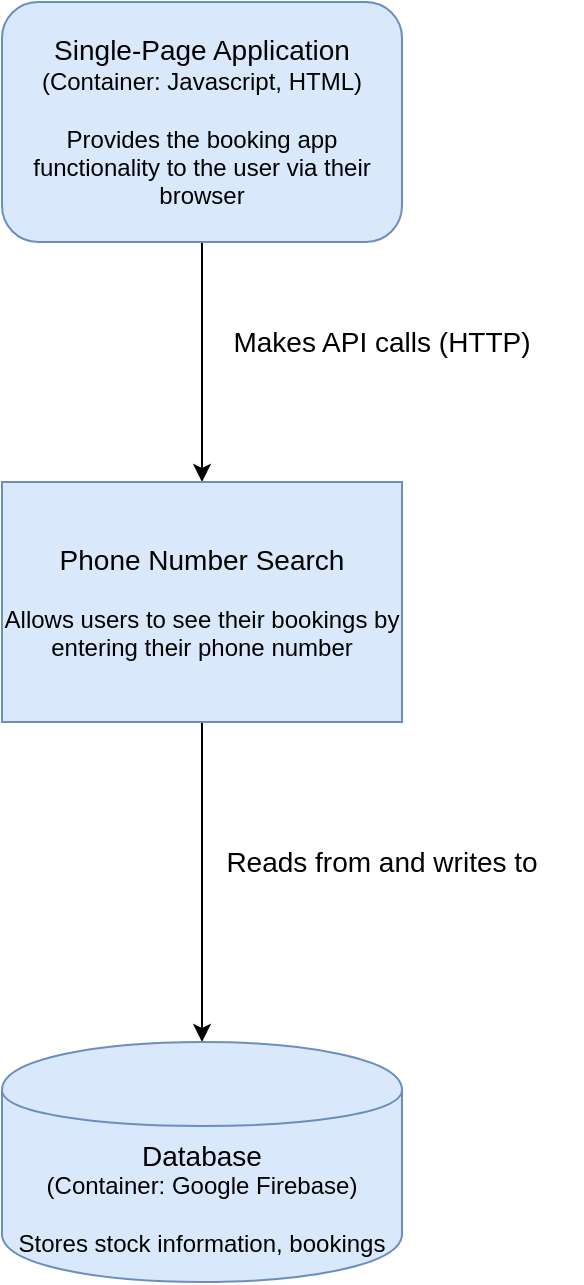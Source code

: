 <mxfile version="12.4.8" type="device"><diagram id="_air_z1M5hwe9LmTfJSc" name="Page-1"><mxGraphModel dx="782" dy="420" grid="1" gridSize="10" guides="1" tooltips="1" connect="1" arrows="1" fold="1" page="1" pageScale="1" pageWidth="827" pageHeight="1169" math="0" shadow="0"><root><mxCell id="0"/><mxCell id="1" parent="0"/><mxCell id="S2x0ADIH9oR2twniNueS-4" style="edgeStyle=orthogonalEdgeStyle;rounded=0;orthogonalLoop=1;jettySize=auto;html=1;exitX=0.5;exitY=1;exitDx=0;exitDy=0;entryX=0.5;entryY=0;entryDx=0;entryDy=0;" edge="1" parent="1" source="S2x0ADIH9oR2twniNueS-2" target="S2x0ADIH9oR2twniNueS-3"><mxGeometry relative="1" as="geometry"/></mxCell><mxCell id="S2x0ADIH9oR2twniNueS-2" value="&lt;span style=&quot;white-space: normal ; font-size: 14px&quot;&gt;Single-Page Application&lt;/span&gt;&lt;br style=&quot;white-space: normal&quot;&gt;&lt;font style=&quot;white-space: normal&quot;&gt;(Container: Javascript, HTML)&lt;br&gt;&lt;/font&gt;&lt;br style=&quot;white-space: normal&quot;&gt;&lt;span style=&quot;white-space: normal&quot;&gt;Provides the booking app functionality to the user via their browser&lt;/span&gt;" style="rounded=1;whiteSpace=wrap;html=1;fillColor=#dae8fc;strokeColor=#6c8ebf;" vertex="1" parent="1"><mxGeometry x="200" y="40" width="200" height="120" as="geometry"/></mxCell><mxCell id="S2x0ADIH9oR2twniNueS-7" style="edgeStyle=orthogonalEdgeStyle;rounded=0;orthogonalLoop=1;jettySize=auto;html=1;exitX=0.5;exitY=1;exitDx=0;exitDy=0;" edge="1" parent="1" source="S2x0ADIH9oR2twniNueS-3" target="S2x0ADIH9oR2twniNueS-6"><mxGeometry relative="1" as="geometry"/></mxCell><mxCell id="S2x0ADIH9oR2twniNueS-3" value="&lt;font style=&quot;font-size: 14px&quot;&gt;Phone Number Search&lt;/font&gt;&lt;br&gt;&lt;br&gt;Allows users to see their bookings by entering their phone number" style="rounded=0;whiteSpace=wrap;html=1;fillColor=#dae8fc;strokeColor=#6c8ebf;" vertex="1" parent="1"><mxGeometry x="200" y="280" width="200" height="120" as="geometry"/></mxCell><mxCell id="S2x0ADIH9oR2twniNueS-5" value="&lt;font style=&quot;font-size: 14px&quot;&gt;Makes API calls (HTTP)&lt;/font&gt;" style="text;html=1;strokeColor=none;fillColor=none;align=center;verticalAlign=middle;whiteSpace=wrap;rounded=0;" vertex="1" parent="1"><mxGeometry x="290" y="200" width="200" height="20" as="geometry"/></mxCell><mxCell id="S2x0ADIH9oR2twniNueS-6" value="&lt;span style=&quot;white-space: normal ; font-size: 14px&quot;&gt;Database&lt;/span&gt;&lt;br style=&quot;white-space: normal&quot;&gt;&lt;font style=&quot;white-space: normal&quot;&gt;(Container: Google Firebase)&lt;br&gt;&lt;/font&gt;&lt;br style=&quot;white-space: normal&quot;&gt;&lt;span style=&quot;white-space: normal&quot;&gt;Stores stock information, bookings&lt;/span&gt;" style="shape=cylinder;whiteSpace=wrap;html=1;boundedLbl=1;backgroundOutline=1;fillColor=#dae8fc;strokeColor=#6c8ebf;" vertex="1" parent="1"><mxGeometry x="200" y="560" width="200" height="120" as="geometry"/></mxCell><mxCell id="S2x0ADIH9oR2twniNueS-8" value="&lt;span style=&quot;font-size: 14px&quot;&gt;Reads from and writes to&lt;/span&gt;" style="text;html=1;strokeColor=none;fillColor=none;align=center;verticalAlign=middle;whiteSpace=wrap;rounded=0;" vertex="1" parent="1"><mxGeometry x="310" y="460" width="160" height="20" as="geometry"/></mxCell></root></mxGraphModel></diagram></mxfile>